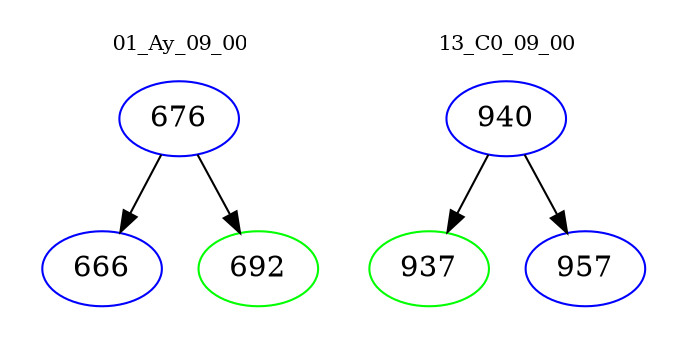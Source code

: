 digraph{
subgraph cluster_0 {
color = white
label = "01_Ay_09_00";
fontsize=10;
T0_676 [label="676", color="blue"]
T0_676 -> T0_666 [color="black"]
T0_666 [label="666", color="blue"]
T0_676 -> T0_692 [color="black"]
T0_692 [label="692", color="green"]
}
subgraph cluster_1 {
color = white
label = "13_C0_09_00";
fontsize=10;
T1_940 [label="940", color="blue"]
T1_940 -> T1_937 [color="black"]
T1_937 [label="937", color="green"]
T1_940 -> T1_957 [color="black"]
T1_957 [label="957", color="blue"]
}
}
